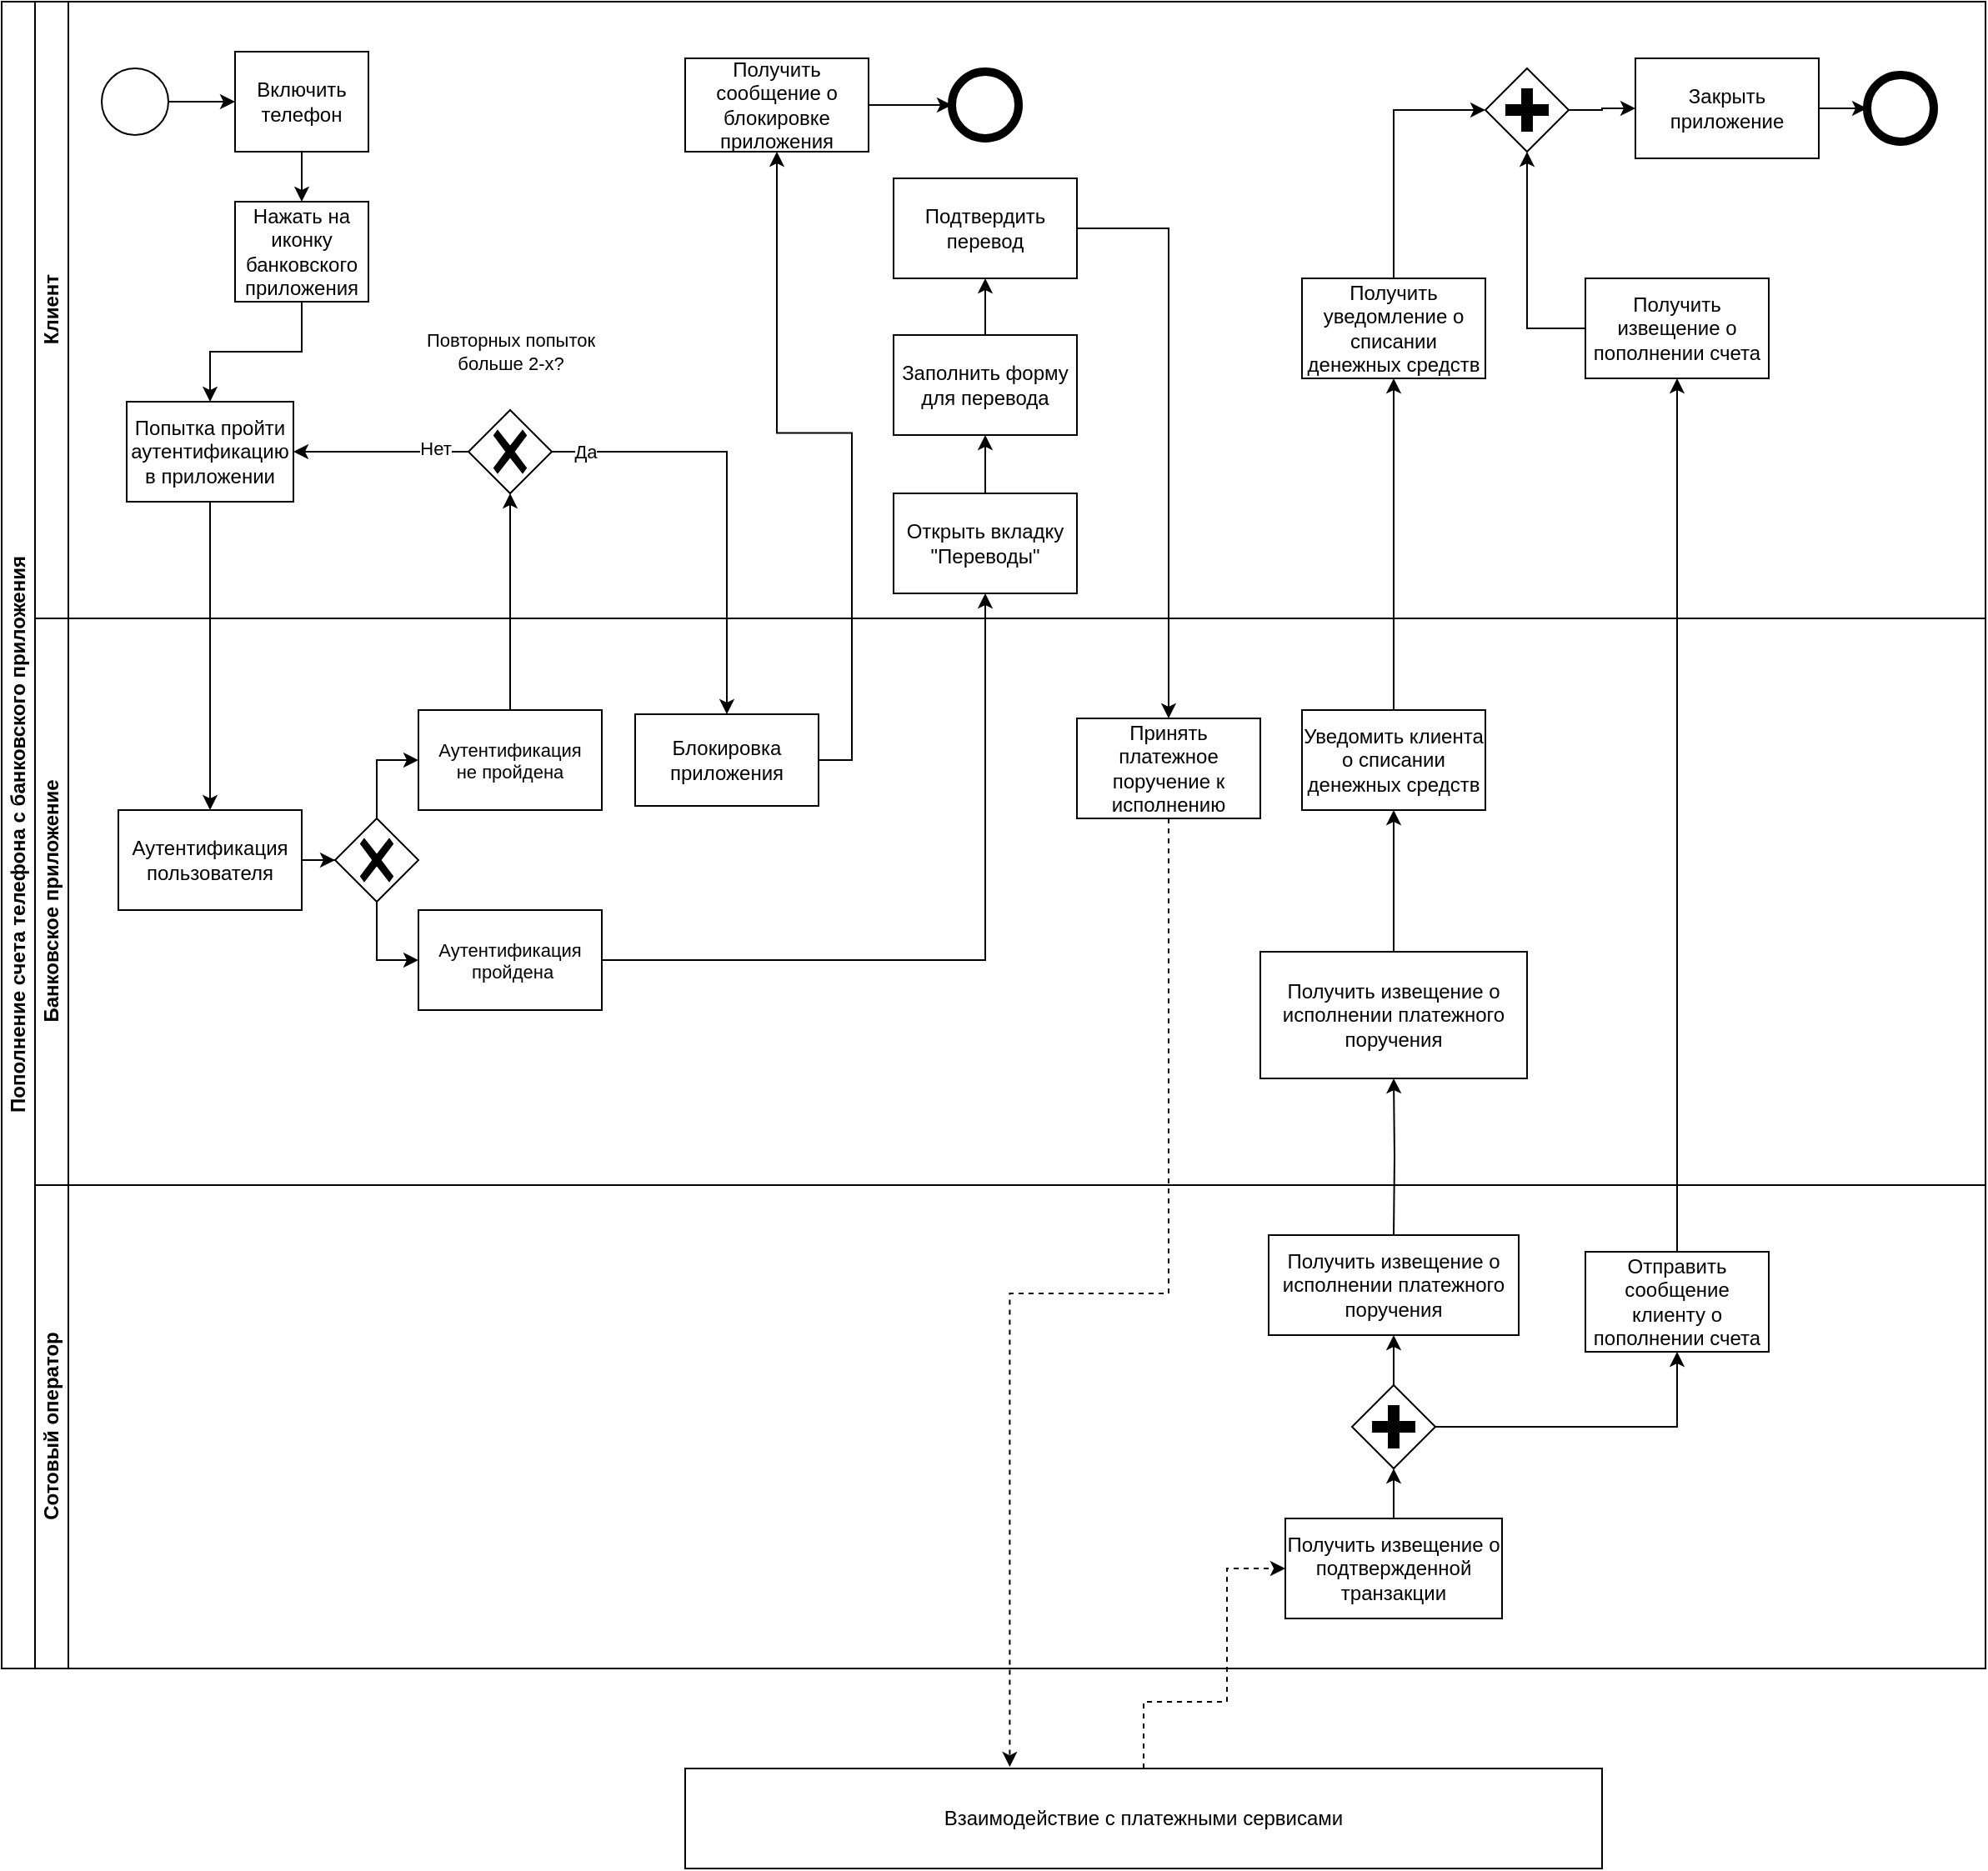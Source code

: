 <mxfile version="26.0.6">
  <diagram id="prtHgNgQTEPvFCAcTncT" name="Page-1">
    <mxGraphModel dx="934" dy="848" grid="1" gridSize="10" guides="1" tooltips="1" connect="1" arrows="1" fold="1" page="1" pageScale="1" pageWidth="1169" pageHeight="827" math="0" shadow="0">
      <root>
        <mxCell id="0" />
        <mxCell id="1" parent="0" />
        <mxCell id="dNxyNK7c78bLwvsdeMH5-19" value="Пополнение счета телефона с банковского приложения" style="swimlane;html=1;childLayout=stackLayout;resizeParent=1;resizeParentMax=0;horizontal=0;startSize=20;horizontalStack=0;" parent="1" vertex="1">
          <mxGeometry x="50" y="10" width="1190" height="1000" as="geometry">
            <mxRectangle x="130" y="40" width="40" height="310" as="alternateBounds" />
          </mxGeometry>
        </mxCell>
        <mxCell id="dNxyNK7c78bLwvsdeMH5-20" value="Клиент" style="swimlane;html=1;startSize=20;horizontal=0;" parent="dNxyNK7c78bLwvsdeMH5-19" vertex="1">
          <mxGeometry x="20" width="1170" height="370" as="geometry" />
        </mxCell>
        <mxCell id="dNxyNK7c78bLwvsdeMH5-25" value="" style="edgeStyle=orthogonalEdgeStyle;rounded=0;orthogonalLoop=1;jettySize=auto;html=1;" parent="dNxyNK7c78bLwvsdeMH5-20" source="dNxyNK7c78bLwvsdeMH5-23" target="dNxyNK7c78bLwvsdeMH5-24" edge="1">
          <mxGeometry relative="1" as="geometry" />
        </mxCell>
        <mxCell id="dNxyNK7c78bLwvsdeMH5-23" value="" style="ellipse;whiteSpace=wrap;html=1;" parent="dNxyNK7c78bLwvsdeMH5-20" vertex="1">
          <mxGeometry x="40" y="40" width="40" height="40" as="geometry" />
        </mxCell>
        <mxCell id="KFqZI7uJ95fgsHJMVkMe-8" style="edgeStyle=orthogonalEdgeStyle;rounded=0;orthogonalLoop=1;jettySize=auto;html=1;entryX=0.5;entryY=0;entryDx=0;entryDy=0;" parent="dNxyNK7c78bLwvsdeMH5-20" source="dNxyNK7c78bLwvsdeMH5-24" target="KFqZI7uJ95fgsHJMVkMe-7" edge="1">
          <mxGeometry relative="1" as="geometry" />
        </mxCell>
        <mxCell id="dNxyNK7c78bLwvsdeMH5-24" value="Включить телефон" style="rounded=0;whiteSpace=wrap;html=1;fontFamily=Helvetica;fontSize=12;fontColor=#000000;align=center;" parent="dNxyNK7c78bLwvsdeMH5-20" vertex="1">
          <mxGeometry x="120" y="30" width="80" height="60" as="geometry" />
        </mxCell>
        <mxCell id="KFqZI7uJ95fgsHJMVkMe-7" value="Нажать на иконку банковского приложения" style="rounded=0;whiteSpace=wrap;html=1;fontFamily=Helvetica;fontSize=12;fontColor=#000000;align=center;" parent="dNxyNK7c78bLwvsdeMH5-20" vertex="1">
          <mxGeometry x="120" y="120" width="80" height="60" as="geometry" />
        </mxCell>
        <mxCell id="KFqZI7uJ95fgsHJMVkMe-9" value="Попытка пройти аутентификацию в приложении" style="rounded=0;whiteSpace=wrap;html=1;fontFamily=Helvetica;fontSize=12;fontColor=#000000;align=center;" parent="dNxyNK7c78bLwvsdeMH5-20" vertex="1">
          <mxGeometry x="55" y="240" width="100" height="60" as="geometry" />
        </mxCell>
        <mxCell id="KFqZI7uJ95fgsHJMVkMe-10" style="edgeStyle=orthogonalEdgeStyle;rounded=0;orthogonalLoop=1;jettySize=auto;html=1;entryX=0.5;entryY=0;entryDx=0;entryDy=0;" parent="dNxyNK7c78bLwvsdeMH5-20" source="KFqZI7uJ95fgsHJMVkMe-7" target="KFqZI7uJ95fgsHJMVkMe-9" edge="1">
          <mxGeometry relative="1" as="geometry" />
        </mxCell>
        <mxCell id="KFqZI7uJ95fgsHJMVkMe-46" value="Получить извещение о пополнении счета" style="rounded=0;whiteSpace=wrap;html=1;fontFamily=Helvetica;fontSize=12;fontColor=#000000;align=center;" parent="dNxyNK7c78bLwvsdeMH5-20" vertex="1">
          <mxGeometry x="930" y="166" width="110" height="60" as="geometry" />
        </mxCell>
        <mxCell id="KFqZI7uJ95fgsHJMVkMe-56" value="Получить уведомление о списании денежных средств" style="rounded=0;whiteSpace=wrap;html=1;fontFamily=Helvetica;fontSize=12;fontColor=#000000;align=center;" parent="dNxyNK7c78bLwvsdeMH5-20" vertex="1">
          <mxGeometry x="760" y="166" width="110" height="60" as="geometry" />
        </mxCell>
        <mxCell id="KFqZI7uJ95fgsHJMVkMe-64" style="edgeStyle=orthogonalEdgeStyle;rounded=0;orthogonalLoop=1;jettySize=auto;html=1;entryX=0;entryY=0.5;entryDx=0;entryDy=0;" parent="dNxyNK7c78bLwvsdeMH5-20" source="KFqZI7uJ95fgsHJMVkMe-58" target="KFqZI7uJ95fgsHJMVkMe-63" edge="1">
          <mxGeometry relative="1" as="geometry" />
        </mxCell>
        <mxCell id="KFqZI7uJ95fgsHJMVkMe-58" value="" style="points=[[0.25,0.25,0],[0.5,0,0],[0.75,0.25,0],[1,0.5,0],[0.75,0.75,0],[0.5,1,0],[0.25,0.75,0],[0,0.5,0]];shape=mxgraph.bpmn.gateway2;html=1;verticalLabelPosition=bottom;labelBackgroundColor=#ffffff;verticalAlign=top;align=center;perimeter=rhombusPerimeter;outlineConnect=0;outline=none;symbol=none;gwType=parallel;" parent="dNxyNK7c78bLwvsdeMH5-20" vertex="1">
          <mxGeometry x="870" y="40" width="50" height="50" as="geometry" />
        </mxCell>
        <mxCell id="KFqZI7uJ95fgsHJMVkMe-59" style="edgeStyle=orthogonalEdgeStyle;rounded=0;orthogonalLoop=1;jettySize=auto;html=1;entryX=0;entryY=0.5;entryDx=0;entryDy=0;entryPerimeter=0;exitX=0.5;exitY=0;exitDx=0;exitDy=0;" parent="dNxyNK7c78bLwvsdeMH5-20" source="KFqZI7uJ95fgsHJMVkMe-56" target="KFqZI7uJ95fgsHJMVkMe-58" edge="1">
          <mxGeometry relative="1" as="geometry" />
        </mxCell>
        <mxCell id="KFqZI7uJ95fgsHJMVkMe-60" style="edgeStyle=orthogonalEdgeStyle;rounded=0;orthogonalLoop=1;jettySize=auto;html=1;entryX=0.5;entryY=1;entryDx=0;entryDy=0;entryPerimeter=0;" parent="dNxyNK7c78bLwvsdeMH5-20" source="KFqZI7uJ95fgsHJMVkMe-46" target="KFqZI7uJ95fgsHJMVkMe-58" edge="1">
          <mxGeometry relative="1" as="geometry" />
        </mxCell>
        <mxCell id="KFqZI7uJ95fgsHJMVkMe-61" value="" style="ellipse;whiteSpace=wrap;html=1;strokeWidth=5;" parent="dNxyNK7c78bLwvsdeMH5-20" vertex="1">
          <mxGeometry x="1099" y="44" width="40" height="40" as="geometry" />
        </mxCell>
        <mxCell id="KFqZI7uJ95fgsHJMVkMe-65" style="edgeStyle=orthogonalEdgeStyle;rounded=0;orthogonalLoop=1;jettySize=auto;html=1;entryX=0;entryY=0.5;entryDx=0;entryDy=0;" parent="dNxyNK7c78bLwvsdeMH5-20" source="KFqZI7uJ95fgsHJMVkMe-63" target="KFqZI7uJ95fgsHJMVkMe-61" edge="1">
          <mxGeometry relative="1" as="geometry" />
        </mxCell>
        <mxCell id="KFqZI7uJ95fgsHJMVkMe-63" value="Закрыть приложение" style="rounded=0;whiteSpace=wrap;html=1;fontFamily=Helvetica;fontSize=12;fontColor=#000000;align=center;" parent="dNxyNK7c78bLwvsdeMH5-20" vertex="1">
          <mxGeometry x="960" y="34" width="110" height="60" as="geometry" />
        </mxCell>
        <mxCell id="cqmC_oWpwvYgmTA_OSWO-11" value="" style="edgeStyle=orthogonalEdgeStyle;rounded=0;orthogonalLoop=1;jettySize=auto;html=1;" parent="dNxyNK7c78bLwvsdeMH5-20" source="KFqZI7uJ95fgsHJMVkMe-31" target="KFqZI7uJ95fgsHJMVkMe-33" edge="1">
          <mxGeometry relative="1" as="geometry" />
        </mxCell>
        <mxCell id="KFqZI7uJ95fgsHJMVkMe-31" value="Заполнить форму для перевода" style="rounded=0;whiteSpace=wrap;html=1;fontFamily=Helvetica;fontSize=12;fontColor=#000000;align=center;" parent="dNxyNK7c78bLwvsdeMH5-20" vertex="1">
          <mxGeometry x="515" y="200" width="110" height="60" as="geometry" />
        </mxCell>
        <mxCell id="KFqZI7uJ95fgsHJMVkMe-33" value="Подтвердить перевод" style="rounded=0;whiteSpace=wrap;html=1;fontFamily=Helvetica;fontSize=12;fontColor=#000000;align=center;" parent="dNxyNK7c78bLwvsdeMH5-20" vertex="1">
          <mxGeometry x="515" y="106" width="110" height="60" as="geometry" />
        </mxCell>
        <mxCell id="cqmC_oWpwvYgmTA_OSWO-22" value="" style="edgeStyle=orthogonalEdgeStyle;rounded=0;orthogonalLoop=1;jettySize=auto;html=1;" parent="dNxyNK7c78bLwvsdeMH5-20" source="cqmC_oWpwvYgmTA_OSWO-21" target="KFqZI7uJ95fgsHJMVkMe-9" edge="1">
          <mxGeometry relative="1" as="geometry" />
        </mxCell>
        <mxCell id="cqmC_oWpwvYgmTA_OSWO-23" value="Повторных попыток&lt;div&gt;больше 2-х?&lt;/div&gt;" style="edgeLabel;html=1;align=center;verticalAlign=middle;resizable=0;points=[];" parent="cqmC_oWpwvYgmTA_OSWO-22" vertex="1" connectable="0">
          <mxGeometry x="0.016" y="4" relative="1" as="geometry">
            <mxPoint x="78" y="-64" as="offset" />
          </mxGeometry>
        </mxCell>
        <mxCell id="cqmC_oWpwvYgmTA_OSWO-30" value="Нет" style="edgeLabel;html=1;align=center;verticalAlign=middle;resizable=0;points=[];" parent="cqmC_oWpwvYgmTA_OSWO-22" vertex="1" connectable="0">
          <mxGeometry x="-0.61" y="-2" relative="1" as="geometry">
            <mxPoint as="offset" />
          </mxGeometry>
        </mxCell>
        <mxCell id="cqmC_oWpwvYgmTA_OSWO-21" value="" style="points=[[0.25,0.25,0],[0.5,0,0],[0.75,0.25,0],[1,0.5,0],[0.75,0.75,0],[0.5,1,0],[0.25,0.75,0],[0,0.5,0]];shape=mxgraph.bpmn.gateway2;html=1;verticalLabelPosition=bottom;labelBackgroundColor=#ffffff;verticalAlign=top;align=center;perimeter=rhombusPerimeter;outlineConnect=0;outline=none;symbol=none;gwType=exclusive;" parent="dNxyNK7c78bLwvsdeMH5-20" vertex="1">
          <mxGeometry x="260" y="245" width="50" height="50" as="geometry" />
        </mxCell>
        <mxCell id="cqmC_oWpwvYgmTA_OSWO-25" value="Получить сообщение о блокировке приложения" style="rounded=0;whiteSpace=wrap;html=1;fontFamily=Helvetica;fontSize=12;fontColor=#000000;align=center;" parent="dNxyNK7c78bLwvsdeMH5-20" vertex="1">
          <mxGeometry x="390" y="34" width="110" height="56" as="geometry" />
        </mxCell>
        <mxCell id="dNxyNK7c78bLwvsdeMH5-32" value="" style="ellipse;whiteSpace=wrap;html=1;strokeWidth=5;" parent="dNxyNK7c78bLwvsdeMH5-20" vertex="1">
          <mxGeometry x="550" y="42" width="40" height="40" as="geometry" />
        </mxCell>
        <mxCell id="KFqZI7uJ95fgsHJMVkMe-25" style="edgeStyle=orthogonalEdgeStyle;rounded=0;orthogonalLoop=1;jettySize=auto;html=1;exitX=1;exitY=0.5;exitDx=0;exitDy=0;entryX=0;entryY=0.5;entryDx=0;entryDy=0;" parent="dNxyNK7c78bLwvsdeMH5-20" source="cqmC_oWpwvYgmTA_OSWO-25" target="dNxyNK7c78bLwvsdeMH5-32" edge="1">
          <mxGeometry relative="1" as="geometry" />
        </mxCell>
        <mxCell id="dNxyNK7c78bLwvsdeMH5-26" value="Открыть вкладку &quot;Переводы&quot;" style="rounded=0;whiteSpace=wrap;html=1;fontFamily=Helvetica;fontSize=12;fontColor=#000000;align=center;" parent="dNxyNK7c78bLwvsdeMH5-20" vertex="1">
          <mxGeometry x="515" y="295" width="110" height="60" as="geometry" />
        </mxCell>
        <mxCell id="cqmC_oWpwvYgmTA_OSWO-10" value="" style="edgeStyle=orthogonalEdgeStyle;rounded=0;orthogonalLoop=1;jettySize=auto;html=1;" parent="dNxyNK7c78bLwvsdeMH5-20" source="dNxyNK7c78bLwvsdeMH5-26" target="KFqZI7uJ95fgsHJMVkMe-31" edge="1">
          <mxGeometry relative="1" as="geometry" />
        </mxCell>
        <mxCell id="dNxyNK7c78bLwvsdeMH5-21" value="Банковское приложение" style="swimlane;html=1;startSize=20;horizontal=0;" parent="dNxyNK7c78bLwvsdeMH5-19" vertex="1">
          <mxGeometry x="20" y="370" width="1170" height="340" as="geometry" />
        </mxCell>
        <mxCell id="KFqZI7uJ95fgsHJMVkMe-55" style="edgeStyle=orthogonalEdgeStyle;rounded=0;orthogonalLoop=1;jettySize=auto;html=1;entryX=0.5;entryY=1;entryDx=0;entryDy=0;" parent="dNxyNK7c78bLwvsdeMH5-21" source="KFqZI7uJ95fgsHJMVkMe-48" target="KFqZI7uJ95fgsHJMVkMe-54" edge="1">
          <mxGeometry relative="1" as="geometry" />
        </mxCell>
        <mxCell id="KFqZI7uJ95fgsHJMVkMe-48" value="Получить извещение о исполнении платежного поручения" style="rounded=0;whiteSpace=wrap;html=1;fontFamily=Helvetica;fontSize=12;fontColor=#000000;align=center;" parent="dNxyNK7c78bLwvsdeMH5-21" vertex="1">
          <mxGeometry x="735" y="200" width="160" height="76" as="geometry" />
        </mxCell>
        <mxCell id="KFqZI7uJ95fgsHJMVkMe-54" value="Уведомить клиента о списании денежных средств" style="rounded=0;whiteSpace=wrap;html=1;fontFamily=Helvetica;fontSize=12;fontColor=#000000;align=center;" parent="dNxyNK7c78bLwvsdeMH5-21" vertex="1">
          <mxGeometry x="760" y="55" width="110" height="60" as="geometry" />
        </mxCell>
        <mxCell id="cqmC_oWpwvYgmTA_OSWO-15" value="" style="edgeStyle=orthogonalEdgeStyle;rounded=0;orthogonalLoop=1;jettySize=auto;html=1;entryX=0;entryY=0.5;entryDx=0;entryDy=0;entryPerimeter=0;" parent="dNxyNK7c78bLwvsdeMH5-21" source="cqmC_oWpwvYgmTA_OSWO-7" target="KFqZI7uJ95fgsHJMVkMe-11" edge="1">
          <mxGeometry relative="1" as="geometry" />
        </mxCell>
        <mxCell id="cqmC_oWpwvYgmTA_OSWO-7" value="Аутентификация пользователя" style="rounded=0;whiteSpace=wrap;html=1;fontFamily=Helvetica;fontSize=12;fontColor=#000000;align=center;" parent="dNxyNK7c78bLwvsdeMH5-21" vertex="1">
          <mxGeometry x="50" y="115" width="110" height="60" as="geometry" />
        </mxCell>
        <mxCell id="KFqZI7uJ95fgsHJMVkMe-11" value="" style="points=[[0.25,0.25,0],[0.5,0,0],[0.75,0.25,0],[1,0.5,0],[0.75,0.75,0],[0.5,1,0],[0.25,0.75,0],[0,0.5,0]];shape=mxgraph.bpmn.gateway2;html=1;verticalLabelPosition=bottom;labelBackgroundColor=#ffffff;verticalAlign=top;align=center;perimeter=rhombusPerimeter;outlineConnect=0;outline=none;symbol=none;gwType=exclusive;" parent="dNxyNK7c78bLwvsdeMH5-21" vertex="1">
          <mxGeometry x="180" y="120" width="50" height="50" as="geometry" />
        </mxCell>
        <mxCell id="cqmC_oWpwvYgmTA_OSWO-5" value="Принять платежное поручение к исполнению" style="rounded=0;whiteSpace=wrap;html=1;fontFamily=Helvetica;fontSize=12;fontColor=#000000;align=center;" parent="dNxyNK7c78bLwvsdeMH5-21" vertex="1">
          <mxGeometry x="625" y="60" width="110" height="60" as="geometry" />
        </mxCell>
        <mxCell id="cqmC_oWpwvYgmTA_OSWO-17" value="" style="edgeStyle=orthogonalEdgeStyle;rounded=0;orthogonalLoop=1;jettySize=auto;html=1;exitX=0.5;exitY=0;exitDx=0;exitDy=0;exitPerimeter=0;entryX=0;entryY=0.5;entryDx=0;entryDy=0;" parent="dNxyNK7c78bLwvsdeMH5-21" source="KFqZI7uJ95fgsHJMVkMe-11" target="cqmC_oWpwvYgmTA_OSWO-14" edge="1">
          <mxGeometry relative="1" as="geometry">
            <mxPoint x="320" y="-110" as="targetPoint" />
          </mxGeometry>
        </mxCell>
        <mxCell id="cqmC_oWpwvYgmTA_OSWO-14" value="&lt;span style=&quot;font-size: 11px; text-wrap-mode: nowrap; background-color: rgb(255, 255, 255);&quot;&gt;Аутентификация&lt;/span&gt;&lt;div style=&quot;font-size: 11px; text-wrap-mode: nowrap;&quot;&gt;не пройдена&lt;/div&gt;" style="rounded=0;whiteSpace=wrap;html=1;fontFamily=Helvetica;fontSize=12;fontColor=#000000;align=center;" parent="dNxyNK7c78bLwvsdeMH5-21" vertex="1">
          <mxGeometry x="230" y="55" width="110" height="60" as="geometry" />
        </mxCell>
        <mxCell id="cqmC_oWpwvYgmTA_OSWO-19" value="" style="edgeStyle=orthogonalEdgeStyle;rounded=0;orthogonalLoop=1;jettySize=auto;html=1;entryX=0;entryY=0.5;entryDx=0;entryDy=0;exitX=0.5;exitY=1;exitDx=0;exitDy=0;exitPerimeter=0;" parent="dNxyNK7c78bLwvsdeMH5-21" source="KFqZI7uJ95fgsHJMVkMe-11" target="cqmC_oWpwvYgmTA_OSWO-18" edge="1">
          <mxGeometry relative="1" as="geometry">
            <mxPoint x="200.0" y="190" as="sourcePoint" />
            <mxPoint x="180.0" y="140" as="targetPoint" />
          </mxGeometry>
        </mxCell>
        <mxCell id="cqmC_oWpwvYgmTA_OSWO-18" value="&lt;span style=&quot;font-size: 11px; text-wrap-mode: nowrap; background-color: rgb(255, 255, 255);&quot;&gt;Аутентификация&lt;/span&gt;&lt;div style=&quot;font-size: 11px; text-wrap-mode: nowrap;&quot;&gt;&amp;nbsp;пройдена&lt;/div&gt;" style="rounded=0;whiteSpace=wrap;html=1;fontFamily=Helvetica;fontSize=12;fontColor=#000000;align=center;" parent="dNxyNK7c78bLwvsdeMH5-21" vertex="1">
          <mxGeometry x="230" y="175" width="110" height="60" as="geometry" />
        </mxCell>
        <mxCell id="KFqZI7uJ95fgsHJMVkMe-21" value="Блокировка приложения" style="rounded=0;whiteSpace=wrap;html=1;fontFamily=Helvetica;fontSize=12;fontColor=#000000;align=center;" parent="dNxyNK7c78bLwvsdeMH5-21" vertex="1">
          <mxGeometry x="360" y="57.5" width="110" height="55" as="geometry" />
        </mxCell>
        <mxCell id="dNxyNK7c78bLwvsdeMH5-22" value="Сотовый оператор" style="swimlane;html=1;startSize=20;horizontal=0;" parent="dNxyNK7c78bLwvsdeMH5-19" vertex="1">
          <mxGeometry x="20" y="710" width="1170" height="290" as="geometry" />
        </mxCell>
        <mxCell id="KFqZI7uJ95fgsHJMVkMe-51" value="Отправить сообщение клиенту о пополнении счета" style="rounded=0;whiteSpace=wrap;html=1;fontFamily=Helvetica;fontSize=12;fontColor=#000000;align=center;" parent="dNxyNK7c78bLwvsdeMH5-22" vertex="1">
          <mxGeometry x="930" y="40" width="110" height="60" as="geometry" />
        </mxCell>
        <mxCell id="lJxsMjM-QR1xoIhXq8ev-1" value="Получить извещение о подтвержденной транзакции" style="rounded=0;whiteSpace=wrap;html=1;fontFamily=Helvetica;fontSize=12;fontColor=#000000;align=center;" vertex="1" parent="dNxyNK7c78bLwvsdeMH5-22">
          <mxGeometry x="750" y="200" width="130" height="60" as="geometry" />
        </mxCell>
        <mxCell id="KFqZI7uJ95fgsHJMVkMe-49" value="" style="endArrow=classic;html=1;rounded=0;exitX=0.5;exitY=0;exitDx=0;exitDy=0;entryX=0.5;entryY=1;entryDx=0;entryDy=0;edgeStyle=orthogonalEdgeStyle;entryPerimeter=0;" parent="dNxyNK7c78bLwvsdeMH5-22" source="lJxsMjM-QR1xoIhXq8ev-1" target="lJxsMjM-QR1xoIhXq8ev-6" edge="1">
          <mxGeometry width="50" height="50" relative="1" as="geometry">
            <mxPoint x="690" y="-50" as="sourcePoint" />
            <mxPoint x="740" y="-100" as="targetPoint" />
          </mxGeometry>
        </mxCell>
        <mxCell id="lJxsMjM-QR1xoIhXq8ev-7" style="edgeStyle=orthogonalEdgeStyle;rounded=0;orthogonalLoop=1;jettySize=auto;html=1;entryX=0.5;entryY=1;entryDx=0;entryDy=0;" edge="1" parent="dNxyNK7c78bLwvsdeMH5-22" source="lJxsMjM-QR1xoIhXq8ev-6">
          <mxGeometry relative="1" as="geometry">
            <mxPoint x="815" y="90" as="targetPoint" />
          </mxGeometry>
        </mxCell>
        <mxCell id="lJxsMjM-QR1xoIhXq8ev-8" style="edgeStyle=orthogonalEdgeStyle;rounded=0;orthogonalLoop=1;jettySize=auto;html=1;entryX=0.5;entryY=1;entryDx=0;entryDy=0;" edge="1" parent="dNxyNK7c78bLwvsdeMH5-22" source="lJxsMjM-QR1xoIhXq8ev-6" target="KFqZI7uJ95fgsHJMVkMe-51">
          <mxGeometry relative="1" as="geometry" />
        </mxCell>
        <mxCell id="lJxsMjM-QR1xoIhXq8ev-6" value="" style="points=[[0.25,0.25,0],[0.5,0,0],[0.75,0.25,0],[1,0.5,0],[0.75,0.75,0],[0.5,1,0],[0.25,0.75,0],[0,0.5,0]];shape=mxgraph.bpmn.gateway2;html=1;verticalLabelPosition=bottom;labelBackgroundColor=#ffffff;verticalAlign=top;align=center;perimeter=rhombusPerimeter;outlineConnect=0;outline=none;symbol=none;gwType=parallel;" vertex="1" parent="dNxyNK7c78bLwvsdeMH5-22">
          <mxGeometry x="790" y="120" width="50" height="50" as="geometry" />
        </mxCell>
        <mxCell id="lJxsMjM-QR1xoIhXq8ev-9" value="Получить извещение о исполнении платежного поручения" style="rounded=0;whiteSpace=wrap;html=1;fontFamily=Helvetica;fontSize=12;fontColor=#000000;align=center;" vertex="1" parent="dNxyNK7c78bLwvsdeMH5-22">
          <mxGeometry x="740" y="30" width="150" height="60" as="geometry" />
        </mxCell>
        <mxCell id="KFqZI7uJ95fgsHJMVkMe-53" style="edgeStyle=orthogonalEdgeStyle;rounded=0;orthogonalLoop=1;jettySize=auto;html=1;entryX=0.5;entryY=1;entryDx=0;entryDy=0;" parent="dNxyNK7c78bLwvsdeMH5-19" source="KFqZI7uJ95fgsHJMVkMe-51" target="KFqZI7uJ95fgsHJMVkMe-46" edge="1">
          <mxGeometry relative="1" as="geometry" />
        </mxCell>
        <mxCell id="KFqZI7uJ95fgsHJMVkMe-57" style="edgeStyle=orthogonalEdgeStyle;rounded=0;orthogonalLoop=1;jettySize=auto;html=1;entryX=0.5;entryY=1;entryDx=0;entryDy=0;" parent="dNxyNK7c78bLwvsdeMH5-19" source="KFqZI7uJ95fgsHJMVkMe-54" target="KFqZI7uJ95fgsHJMVkMe-56" edge="1">
          <mxGeometry relative="1" as="geometry" />
        </mxCell>
        <mxCell id="KFqZI7uJ95fgsHJMVkMe-12" style="edgeStyle=orthogonalEdgeStyle;rounded=0;orthogonalLoop=1;jettySize=auto;html=1;exitX=0.5;exitY=1;exitDx=0;exitDy=0;entryX=0.5;entryY=0;entryDx=0;entryDy=0;" parent="dNxyNK7c78bLwvsdeMH5-19" source="KFqZI7uJ95fgsHJMVkMe-9" target="cqmC_oWpwvYgmTA_OSWO-7" edge="1">
          <mxGeometry relative="1" as="geometry" />
        </mxCell>
        <mxCell id="cqmC_oWpwvYgmTA_OSWO-6" value="" style="edgeStyle=orthogonalEdgeStyle;rounded=0;orthogonalLoop=1;jettySize=auto;html=1;exitX=1;exitY=0.5;exitDx=0;exitDy=0;entryX=0.5;entryY=0;entryDx=0;entryDy=0;" parent="dNxyNK7c78bLwvsdeMH5-19" source="KFqZI7uJ95fgsHJMVkMe-33" target="cqmC_oWpwvYgmTA_OSWO-5" edge="1">
          <mxGeometry relative="1" as="geometry">
            <mxPoint x="570" y="160" as="sourcePoint" />
            <mxPoint x="557" y="990" as="targetPoint" />
          </mxGeometry>
        </mxCell>
        <mxCell id="cqmC_oWpwvYgmTA_OSWO-24" value="" style="edgeStyle=orthogonalEdgeStyle;rounded=0;orthogonalLoop=1;jettySize=auto;html=1;" parent="dNxyNK7c78bLwvsdeMH5-19" source="cqmC_oWpwvYgmTA_OSWO-14" target="cqmC_oWpwvYgmTA_OSWO-21" edge="1">
          <mxGeometry relative="1" as="geometry" />
        </mxCell>
        <mxCell id="cqmC_oWpwvYgmTA_OSWO-26" style="edgeStyle=orthogonalEdgeStyle;rounded=0;orthogonalLoop=1;jettySize=auto;html=1;entryX=0.5;entryY=1;entryDx=0;entryDy=0;exitX=1;exitY=0.5;exitDx=0;exitDy=0;" parent="dNxyNK7c78bLwvsdeMH5-19" source="KFqZI7uJ95fgsHJMVkMe-21" target="cqmC_oWpwvYgmTA_OSWO-25" edge="1">
          <mxGeometry relative="1" as="geometry" />
        </mxCell>
        <mxCell id="cqmC_oWpwvYgmTA_OSWO-27" style="rounded=0;orthogonalLoop=1;jettySize=auto;html=1;entryX=0.5;entryY=0;entryDx=0;entryDy=0;edgeStyle=orthogonalEdgeStyle;" parent="dNxyNK7c78bLwvsdeMH5-19" source="cqmC_oWpwvYgmTA_OSWO-21" target="KFqZI7uJ95fgsHJMVkMe-21" edge="1">
          <mxGeometry relative="1" as="geometry" />
        </mxCell>
        <mxCell id="cqmC_oWpwvYgmTA_OSWO-28" value="Да" style="edgeLabel;html=1;align=center;verticalAlign=middle;resizable=0;points=[];" parent="cqmC_oWpwvYgmTA_OSWO-27" vertex="1" connectable="0">
          <mxGeometry x="-0.713" relative="1" as="geometry">
            <mxPoint x="-18" as="offset" />
          </mxGeometry>
        </mxCell>
        <mxCell id="cqmC_oWpwvYgmTA_OSWO-20" value="" style="edgeStyle=orthogonalEdgeStyle;rounded=0;orthogonalLoop=1;jettySize=auto;html=1;" parent="dNxyNK7c78bLwvsdeMH5-19" source="cqmC_oWpwvYgmTA_OSWO-18" target="dNxyNK7c78bLwvsdeMH5-26" edge="1">
          <mxGeometry relative="1" as="geometry" />
        </mxCell>
        <mxCell id="lJxsMjM-QR1xoIhXq8ev-5" style="edgeStyle=orthogonalEdgeStyle;rounded=0;orthogonalLoop=1;jettySize=auto;html=1;entryX=0.5;entryY=1;entryDx=0;entryDy=0;" edge="1" parent="dNxyNK7c78bLwvsdeMH5-19" target="KFqZI7uJ95fgsHJMVkMe-48">
          <mxGeometry relative="1" as="geometry">
            <mxPoint x="835" y="740" as="sourcePoint" />
          </mxGeometry>
        </mxCell>
        <mxCell id="lJxsMjM-QR1xoIhXq8ev-4" value="" style="edgeStyle=orthogonalEdgeStyle;rounded=0;orthogonalLoop=1;jettySize=auto;html=1;dashed=1;" edge="1" parent="1" source="KFqZI7uJ95fgsHJMVkMe-35" target="lJxsMjM-QR1xoIhXq8ev-1">
          <mxGeometry relative="1" as="geometry">
            <Array as="points">
              <mxPoint x="735" y="1030" />
              <mxPoint x="785" y="1030" />
            </Array>
          </mxGeometry>
        </mxCell>
        <mxCell id="KFqZI7uJ95fgsHJMVkMe-35" value="Взаимодействие с платежными сервисами" style="rounded=0;whiteSpace=wrap;html=1;fontFamily=Helvetica;fontSize=12;fontColor=#000000;align=center;" parent="1" vertex="1">
          <mxGeometry x="460" y="1070" width="550" height="60" as="geometry" />
        </mxCell>
        <mxCell id="KFqZI7uJ95fgsHJMVkMe-43" style="edgeStyle=orthogonalEdgeStyle;rounded=0;orthogonalLoop=1;jettySize=auto;html=1;exitX=0.5;exitY=1;exitDx=0;exitDy=0;entryX=0.354;entryY=-0.016;entryDx=0;entryDy=0;dashed=1;entryPerimeter=0;" parent="1" source="cqmC_oWpwvYgmTA_OSWO-5" target="KFqZI7uJ95fgsHJMVkMe-35" edge="1">
          <mxGeometry relative="1" as="geometry" />
        </mxCell>
      </root>
    </mxGraphModel>
  </diagram>
</mxfile>
